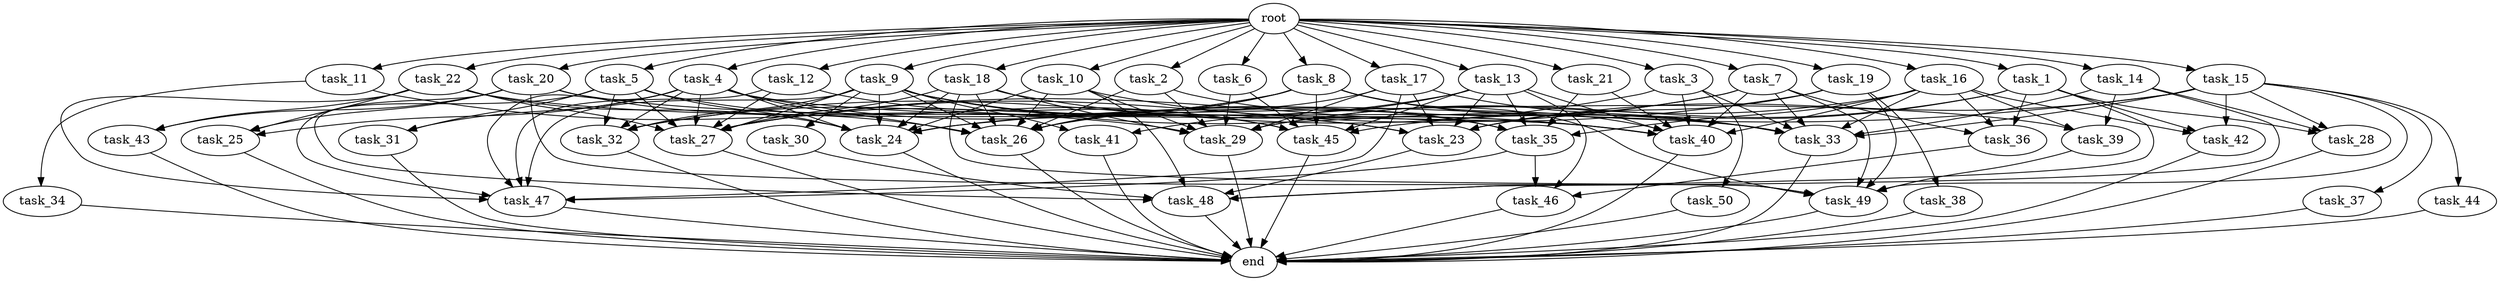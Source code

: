 digraph G {
  root [size="0.000000e+00"];
  task_1 [size="6.534063e+09"];
  task_2 [size="6.820851e+09"];
  task_3 [size="4.358933e+09"];
  task_4 [size="2.154036e+08"];
  task_5 [size="6.937353e+09"];
  task_6 [size="1.075886e+09"];
  task_7 [size="7.100582e+09"];
  task_8 [size="7.029664e+09"];
  task_9 [size="3.291123e+08"];
  task_10 [size="8.131600e+09"];
  task_11 [size="3.929317e+09"];
  task_12 [size="6.476036e+08"];
  task_13 [size="2.574406e+09"];
  task_14 [size="7.016015e+09"];
  task_15 [size="8.708606e+09"];
  task_16 [size="4.713175e+09"];
  task_17 [size="9.368732e+08"];
  task_18 [size="1.351526e+09"];
  task_19 [size="7.929837e+09"];
  task_20 [size="6.720478e+09"];
  task_21 [size="8.155557e+09"];
  task_22 [size="7.122419e+09"];
  task_23 [size="3.839396e+09"];
  task_24 [size="4.354833e+09"];
  task_25 [size="9.701441e+09"];
  task_26 [size="2.865584e+09"];
  task_27 [size="4.354186e+07"];
  task_28 [size="2.343883e+09"];
  task_29 [size="6.349614e+09"];
  task_30 [size="2.777884e+09"];
  task_31 [size="6.272472e+09"];
  task_32 [size="6.519640e+09"];
  task_33 [size="6.916369e+09"];
  task_34 [size="4.119324e+09"];
  task_35 [size="5.652402e+09"];
  task_36 [size="2.213325e+09"];
  task_37 [size="2.237412e+09"];
  task_38 [size="1.667479e+09"];
  task_39 [size="9.663208e+09"];
  task_40 [size="7.454395e+09"];
  task_41 [size="9.134963e+09"];
  task_42 [size="4.664152e+09"];
  task_43 [size="6.655629e+09"];
  task_44 [size="3.657565e+09"];
  task_45 [size="8.894783e+09"];
  task_46 [size="2.398365e+09"];
  task_47 [size="9.670195e+09"];
  task_48 [size="3.211901e+08"];
  task_49 [size="3.329980e+09"];
  task_50 [size="2.244289e+09"];
  end [size="0.000000e+00"];

  root -> task_1 [size="1.000000e-12"];
  root -> task_2 [size="1.000000e-12"];
  root -> task_3 [size="1.000000e-12"];
  root -> task_4 [size="1.000000e-12"];
  root -> task_5 [size="1.000000e-12"];
  root -> task_6 [size="1.000000e-12"];
  root -> task_7 [size="1.000000e-12"];
  root -> task_8 [size="1.000000e-12"];
  root -> task_9 [size="1.000000e-12"];
  root -> task_10 [size="1.000000e-12"];
  root -> task_11 [size="1.000000e-12"];
  root -> task_12 [size="1.000000e-12"];
  root -> task_13 [size="1.000000e-12"];
  root -> task_14 [size="1.000000e-12"];
  root -> task_15 [size="1.000000e-12"];
  root -> task_16 [size="1.000000e-12"];
  root -> task_17 [size="1.000000e-12"];
  root -> task_18 [size="1.000000e-12"];
  root -> task_19 [size="1.000000e-12"];
  root -> task_20 [size="1.000000e-12"];
  root -> task_21 [size="1.000000e-12"];
  root -> task_22 [size="1.000000e-12"];
  task_1 -> task_28 [size="7.812943e+07"];
  task_1 -> task_29 [size="7.937017e+07"];
  task_1 -> task_36 [size="7.377751e+07"];
  task_1 -> task_42 [size="1.554717e+08"];
  task_1 -> task_45 [size="1.482464e+08"];
  task_1 -> task_48 [size="5.353169e+06"];
  task_2 -> task_26 [size="3.183982e+07"];
  task_2 -> task_29 [size="7.937017e+07"];
  task_2 -> task_35 [size="1.130480e+08"];
  task_3 -> task_32 [size="1.303928e+08"];
  task_3 -> task_33 [size="7.684855e+07"];
  task_3 -> task_40 [size="8.282662e+07"];
  task_3 -> task_50 [size="2.244289e+08"];
  task_4 -> task_23 [size="6.398993e+07"];
  task_4 -> task_24 [size="5.443541e+07"];
  task_4 -> task_25 [size="3.233814e+08"];
  task_4 -> task_26 [size="3.183982e+07"];
  task_4 -> task_27 [size="4.837985e+05"];
  task_4 -> task_31 [size="3.136236e+08"];
  task_4 -> task_32 [size="1.303928e+08"];
  task_4 -> task_40 [size="8.282662e+07"];
  task_4 -> task_47 [size="1.381456e+08"];
  task_5 -> task_24 [size="5.443541e+07"];
  task_5 -> task_27 [size="4.837985e+05"];
  task_5 -> task_31 [size="3.136236e+08"];
  task_5 -> task_32 [size="1.303928e+08"];
  task_5 -> task_45 [size="1.482464e+08"];
  task_5 -> task_48 [size="5.353169e+06"];
  task_6 -> task_29 [size="7.937017e+07"];
  task_6 -> task_45 [size="1.482464e+08"];
  task_7 -> task_26 [size="3.183982e+07"];
  task_7 -> task_27 [size="4.837985e+05"];
  task_7 -> task_33 [size="7.684855e+07"];
  task_7 -> task_36 [size="7.377751e+07"];
  task_7 -> task_40 [size="8.282662e+07"];
  task_7 -> task_49 [size="4.757115e+07"];
  task_8 -> task_26 [size="3.183982e+07"];
  task_8 -> task_27 [size="4.837985e+05"];
  task_8 -> task_32 [size="1.303928e+08"];
  task_8 -> task_33 [size="7.684855e+07"];
  task_8 -> task_40 [size="8.282662e+07"];
  task_8 -> task_45 [size="1.482464e+08"];
  task_8 -> task_49 [size="4.757115e+07"];
  task_9 -> task_23 [size="6.398993e+07"];
  task_9 -> task_24 [size="5.443541e+07"];
  task_9 -> task_26 [size="3.183982e+07"];
  task_9 -> task_27 [size="4.837985e+05"];
  task_9 -> task_30 [size="2.777884e+08"];
  task_9 -> task_32 [size="1.303928e+08"];
  task_9 -> task_33 [size="7.684855e+07"];
  task_9 -> task_35 [size="1.130480e+08"];
  task_9 -> task_41 [size="4.567482e+08"];
  task_9 -> task_47 [size="1.381456e+08"];
  task_10 -> task_24 [size="5.443541e+07"];
  task_10 -> task_26 [size="3.183982e+07"];
  task_10 -> task_29 [size="7.937017e+07"];
  task_10 -> task_40 [size="8.282662e+07"];
  task_10 -> task_48 [size="5.353169e+06"];
  task_11 -> task_29 [size="7.937017e+07"];
  task_11 -> task_34 [size="4.119324e+08"];
  task_12 -> task_27 [size="4.837985e+05"];
  task_12 -> task_45 [size="1.482464e+08"];
  task_12 -> task_47 [size="1.381456e+08"];
  task_13 -> task_23 [size="6.398993e+07"];
  task_13 -> task_24 [size="5.443541e+07"];
  task_13 -> task_35 [size="1.130480e+08"];
  task_13 -> task_40 [size="8.282662e+07"];
  task_13 -> task_41 [size="4.567482e+08"];
  task_13 -> task_45 [size="1.482464e+08"];
  task_13 -> task_46 [size="7.994549e+07"];
  task_14 -> task_28 [size="7.812943e+07"];
  task_14 -> task_33 [size="7.684855e+07"];
  task_14 -> task_39 [size="3.221069e+08"];
  task_14 -> task_48 [size="5.353169e+06"];
  task_15 -> task_23 [size="6.398993e+07"];
  task_15 -> task_24 [size="5.443541e+07"];
  task_15 -> task_28 [size="7.812943e+07"];
  task_15 -> task_33 [size="7.684855e+07"];
  task_15 -> task_37 [size="2.237412e+08"];
  task_15 -> task_42 [size="1.554717e+08"];
  task_15 -> task_44 [size="3.657565e+08"];
  task_15 -> task_49 [size="4.757115e+07"];
  task_16 -> task_29 [size="7.937017e+07"];
  task_16 -> task_33 [size="7.684855e+07"];
  task_16 -> task_35 [size="1.130480e+08"];
  task_16 -> task_36 [size="7.377751e+07"];
  task_16 -> task_39 [size="3.221069e+08"];
  task_16 -> task_40 [size="8.282662e+07"];
  task_16 -> task_42 [size="1.554717e+08"];
  task_17 -> task_23 [size="6.398993e+07"];
  task_17 -> task_26 [size="3.183982e+07"];
  task_17 -> task_29 [size="7.937017e+07"];
  task_17 -> task_33 [size="7.684855e+07"];
  task_17 -> task_47 [size="1.381456e+08"];
  task_18 -> task_24 [size="5.443541e+07"];
  task_18 -> task_26 [size="3.183982e+07"];
  task_18 -> task_27 [size="4.837985e+05"];
  task_18 -> task_29 [size="7.937017e+07"];
  task_18 -> task_40 [size="8.282662e+07"];
  task_18 -> task_49 [size="4.757115e+07"];
  task_19 -> task_23 [size="6.398993e+07"];
  task_19 -> task_27 [size="4.837985e+05"];
  task_19 -> task_38 [size="1.667479e+08"];
  task_19 -> task_49 [size="4.757115e+07"];
  task_20 -> task_25 [size="3.233814e+08"];
  task_20 -> task_26 [size="3.183982e+07"];
  task_20 -> task_39 [size="3.221069e+08"];
  task_20 -> task_43 [size="3.327814e+08"];
  task_20 -> task_47 [size="1.381456e+08"];
  task_20 -> task_49 [size="4.757115e+07"];
  task_21 -> task_35 [size="1.130480e+08"];
  task_21 -> task_40 [size="8.282662e+07"];
  task_22 -> task_24 [size="5.443541e+07"];
  task_22 -> task_25 [size="3.233814e+08"];
  task_22 -> task_27 [size="4.837985e+05"];
  task_22 -> task_33 [size="7.684855e+07"];
  task_22 -> task_43 [size="3.327814e+08"];
  task_22 -> task_47 [size="1.381456e+08"];
  task_23 -> task_48 [size="5.353169e+06"];
  task_24 -> end [size="1.000000e-12"];
  task_25 -> end [size="1.000000e-12"];
  task_26 -> end [size="1.000000e-12"];
  task_27 -> end [size="1.000000e-12"];
  task_28 -> end [size="1.000000e-12"];
  task_29 -> end [size="1.000000e-12"];
  task_30 -> task_48 [size="5.353169e+06"];
  task_31 -> end [size="1.000000e-12"];
  task_32 -> end [size="1.000000e-12"];
  task_33 -> end [size="1.000000e-12"];
  task_34 -> end [size="1.000000e-12"];
  task_35 -> task_46 [size="7.994549e+07"];
  task_35 -> task_47 [size="1.381456e+08"];
  task_36 -> task_46 [size="7.994549e+07"];
  task_37 -> end [size="1.000000e-12"];
  task_38 -> end [size="1.000000e-12"];
  task_39 -> task_49 [size="4.757115e+07"];
  task_40 -> end [size="1.000000e-12"];
  task_41 -> end [size="1.000000e-12"];
  task_42 -> end [size="1.000000e-12"];
  task_43 -> end [size="1.000000e-12"];
  task_44 -> end [size="1.000000e-12"];
  task_45 -> end [size="1.000000e-12"];
  task_46 -> end [size="1.000000e-12"];
  task_47 -> end [size="1.000000e-12"];
  task_48 -> end [size="1.000000e-12"];
  task_49 -> end [size="1.000000e-12"];
  task_50 -> end [size="1.000000e-12"];
}
